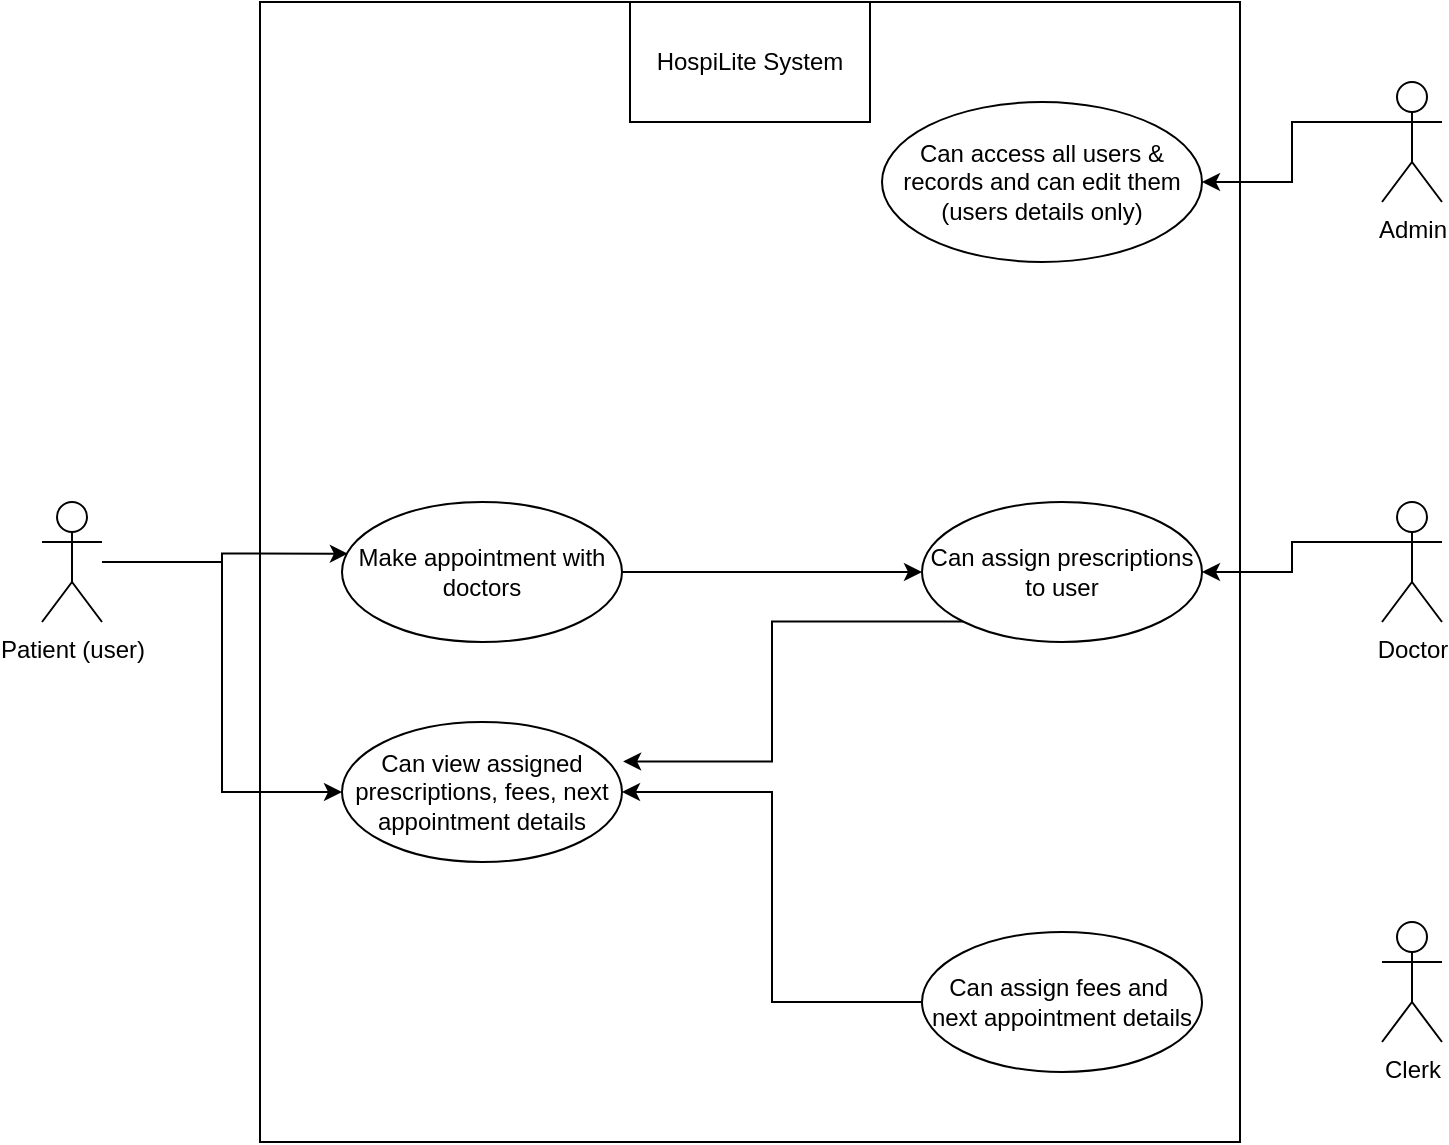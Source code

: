 <mxfile version="24.1.0" type="device">
  <diagram name="Page-1" id="pEXn41qFwoJ10QvHG2mL">
    <mxGraphModel dx="1311" dy="775" grid="1" gridSize="10" guides="1" tooltips="1" connect="1" arrows="1" fold="1" page="1" pageScale="1" pageWidth="827" pageHeight="1169" math="0" shadow="0">
      <root>
        <mxCell id="0" />
        <mxCell id="1" parent="0" />
        <mxCell id="afNZSd75MI_UhrFjNi8T-1" value="" style="rounded=0;whiteSpace=wrap;html=1;" vertex="1" parent="1">
          <mxGeometry x="169" y="50" width="490" height="570" as="geometry" />
        </mxCell>
        <mxCell id="afNZSd75MI_UhrFjNi8T-26" style="edgeStyle=orthogonalEdgeStyle;rounded=0;orthogonalLoop=1;jettySize=auto;html=1;exitX=0;exitY=0.333;exitDx=0;exitDy=0;exitPerimeter=0;entryX=1;entryY=0.5;entryDx=0;entryDy=0;" edge="1" parent="1" source="afNZSd75MI_UhrFjNi8T-2" target="afNZSd75MI_UhrFjNi8T-14">
          <mxGeometry relative="1" as="geometry" />
        </mxCell>
        <mxCell id="afNZSd75MI_UhrFjNi8T-2" value="Admin" style="shape=umlActor;verticalLabelPosition=bottom;verticalAlign=top;html=1;" vertex="1" parent="1">
          <mxGeometry x="730" y="90" width="30" height="60" as="geometry" />
        </mxCell>
        <mxCell id="afNZSd75MI_UhrFjNi8T-25" style="edgeStyle=orthogonalEdgeStyle;rounded=0;orthogonalLoop=1;jettySize=auto;html=1;exitX=0;exitY=0.333;exitDx=0;exitDy=0;exitPerimeter=0;entryX=1;entryY=0.5;entryDx=0;entryDy=0;" edge="1" parent="1" source="afNZSd75MI_UhrFjNi8T-3" target="afNZSd75MI_UhrFjNi8T-13">
          <mxGeometry relative="1" as="geometry" />
        </mxCell>
        <mxCell id="afNZSd75MI_UhrFjNi8T-3" value="Doctor" style="shape=umlActor;verticalLabelPosition=bottom;verticalAlign=top;html=1;" vertex="1" parent="1">
          <mxGeometry x="730" y="300" width="30" height="60" as="geometry" />
        </mxCell>
        <mxCell id="afNZSd75MI_UhrFjNi8T-5" value="Clerk" style="shape=umlActor;verticalLabelPosition=bottom;verticalAlign=top;html=1;" vertex="1" parent="1">
          <mxGeometry x="730" y="510" width="30" height="60" as="geometry" />
        </mxCell>
        <mxCell id="afNZSd75MI_UhrFjNi8T-22" style="edgeStyle=orthogonalEdgeStyle;rounded=0;orthogonalLoop=1;jettySize=auto;html=1;entryX=0;entryY=0.5;entryDx=0;entryDy=0;" edge="1" parent="1" source="afNZSd75MI_UhrFjNi8T-8" target="afNZSd75MI_UhrFjNi8T-21">
          <mxGeometry relative="1" as="geometry" />
        </mxCell>
        <mxCell id="afNZSd75MI_UhrFjNi8T-8" value="Patient (user)" style="shape=umlActor;verticalLabelPosition=bottom;verticalAlign=top;html=1;" vertex="1" parent="1">
          <mxGeometry x="60" y="300" width="30" height="60" as="geometry" />
        </mxCell>
        <mxCell id="afNZSd75MI_UhrFjNi8T-20" style="edgeStyle=orthogonalEdgeStyle;rounded=0;orthogonalLoop=1;jettySize=auto;html=1;" edge="1" parent="1" source="afNZSd75MI_UhrFjNi8T-11" target="afNZSd75MI_UhrFjNi8T-13">
          <mxGeometry relative="1" as="geometry" />
        </mxCell>
        <mxCell id="afNZSd75MI_UhrFjNi8T-11" value="Make appointment with doctors" style="ellipse;whiteSpace=wrap;html=1;" vertex="1" parent="1">
          <mxGeometry x="210" y="300" width="140" height="70" as="geometry" />
        </mxCell>
        <mxCell id="afNZSd75MI_UhrFjNi8T-23" style="edgeStyle=orthogonalEdgeStyle;rounded=0;orthogonalLoop=1;jettySize=auto;html=1;exitX=0;exitY=0.5;exitDx=0;exitDy=0;entryX=1;entryY=0.5;entryDx=0;entryDy=0;" edge="1" parent="1" source="afNZSd75MI_UhrFjNi8T-12" target="afNZSd75MI_UhrFjNi8T-21">
          <mxGeometry relative="1" as="geometry" />
        </mxCell>
        <mxCell id="afNZSd75MI_UhrFjNi8T-12" value="Can assign fees and&amp;nbsp; next appointment details" style="ellipse;whiteSpace=wrap;html=1;" vertex="1" parent="1">
          <mxGeometry x="500" y="515" width="140" height="70" as="geometry" />
        </mxCell>
        <mxCell id="afNZSd75MI_UhrFjNi8T-13" value="Can assign prescriptions to user" style="ellipse;whiteSpace=wrap;html=1;" vertex="1" parent="1">
          <mxGeometry x="500" y="300" width="140" height="70" as="geometry" />
        </mxCell>
        <mxCell id="afNZSd75MI_UhrFjNi8T-14" value="Can access all users &amp;amp; records and can edit them (users details only)" style="ellipse;whiteSpace=wrap;html=1;" vertex="1" parent="1">
          <mxGeometry x="480" y="100" width="160" height="80" as="geometry" />
        </mxCell>
        <mxCell id="afNZSd75MI_UhrFjNi8T-19" style="edgeStyle=orthogonalEdgeStyle;rounded=0;orthogonalLoop=1;jettySize=auto;html=1;entryX=0.021;entryY=0.369;entryDx=0;entryDy=0;entryPerimeter=0;" edge="1" parent="1" source="afNZSd75MI_UhrFjNi8T-8" target="afNZSd75MI_UhrFjNi8T-11">
          <mxGeometry relative="1" as="geometry" />
        </mxCell>
        <mxCell id="afNZSd75MI_UhrFjNi8T-21" value="Can view assigned prescriptions, fees, next appointment details" style="ellipse;whiteSpace=wrap;html=1;" vertex="1" parent="1">
          <mxGeometry x="210" y="410" width="140" height="70" as="geometry" />
        </mxCell>
        <mxCell id="afNZSd75MI_UhrFjNi8T-24" style="edgeStyle=orthogonalEdgeStyle;rounded=0;orthogonalLoop=1;jettySize=auto;html=1;exitX=0;exitY=1;exitDx=0;exitDy=0;entryX=1.004;entryY=0.282;entryDx=0;entryDy=0;entryPerimeter=0;" edge="1" parent="1" source="afNZSd75MI_UhrFjNi8T-13" target="afNZSd75MI_UhrFjNi8T-21">
          <mxGeometry relative="1" as="geometry" />
        </mxCell>
        <mxCell id="afNZSd75MI_UhrFjNi8T-28" value="HospiLite System" style="whiteSpace=wrap;html=1;" vertex="1" parent="1">
          <mxGeometry x="354" y="50" width="120" height="60" as="geometry" />
        </mxCell>
      </root>
    </mxGraphModel>
  </diagram>
</mxfile>
